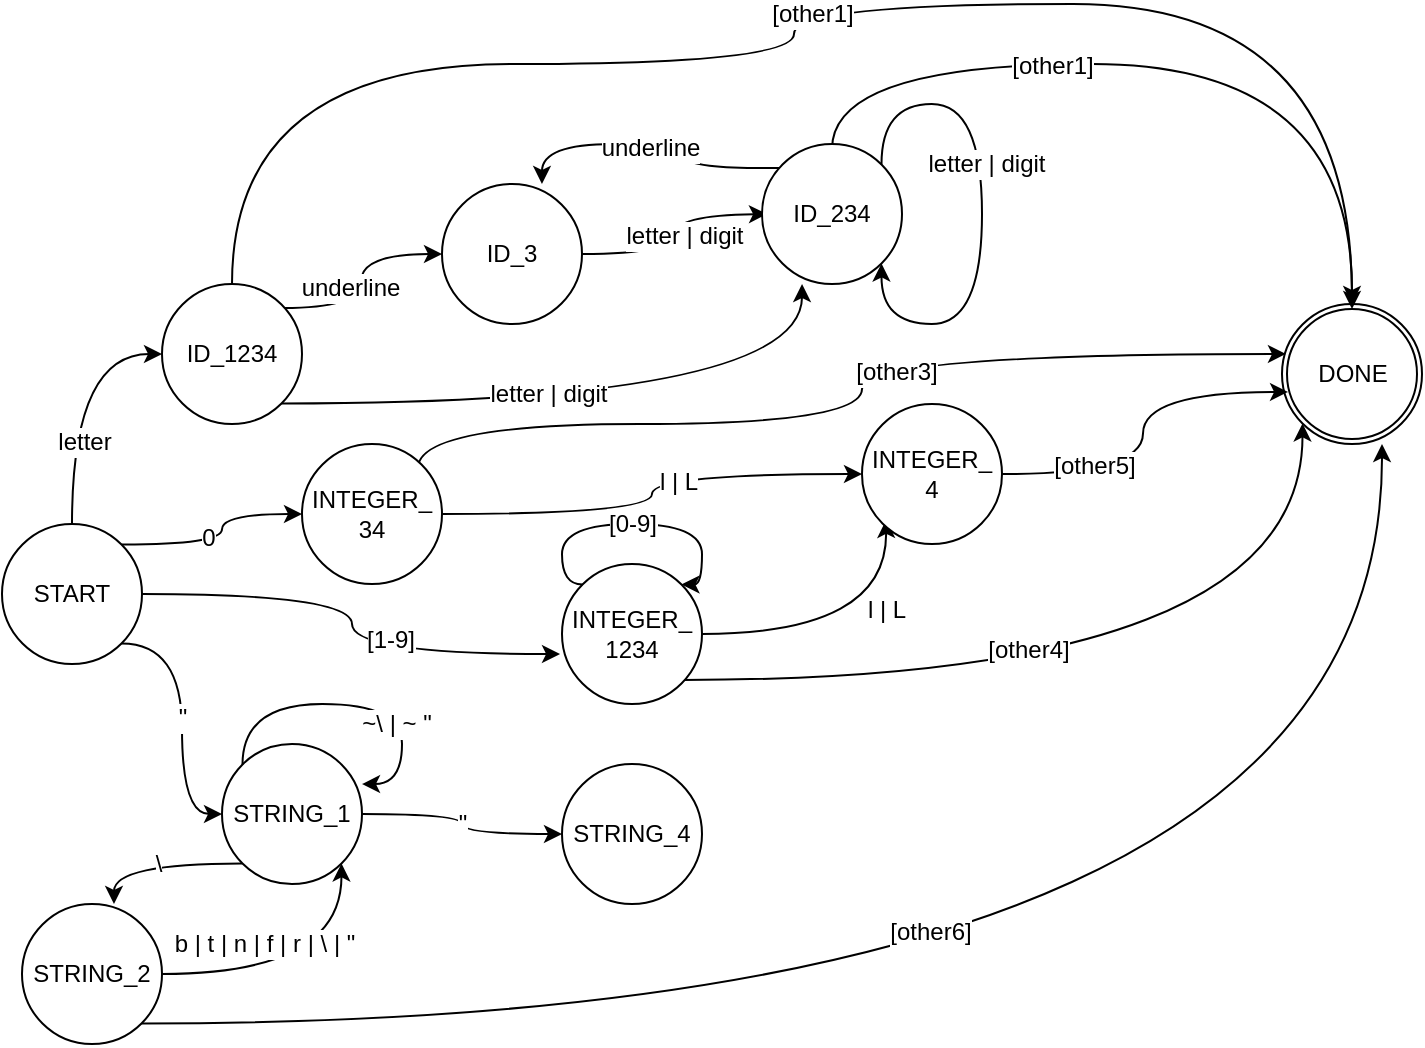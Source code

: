 <mxfile version="14.6.0" type="device"><diagram id="hlK4YGG7fTrMl1VNciC6" name="Page-1"><mxGraphModel dx="1892" dy="926" grid="1" gridSize="10" guides="1" tooltips="1" connect="1" arrows="1" fold="1" page="1" pageScale="1" pageWidth="850" pageHeight="1100" math="0" shadow="0"><root><mxCell id="0"/><mxCell id="1" parent="0"/><mxCell id="E-64J7fNOJWmhFd6MUsA-51" style="edgeStyle=orthogonalEdgeStyle;curved=1;rounded=0;orthogonalLoop=1;jettySize=auto;html=1;exitX=0.5;exitY=0;exitDx=0;exitDy=0;entryX=0;entryY=0.5;entryDx=0;entryDy=0;fontSize=12;" edge="1" parent="1" source="E-64J7fNOJWmhFd6MUsA-1" target="E-64J7fNOJWmhFd6MUsA-41"><mxGeometry relative="1" as="geometry"/></mxCell><mxCell id="E-64J7fNOJWmhFd6MUsA-71" value="letter" style="edgeLabel;html=1;align=center;verticalAlign=middle;resizable=0;points=[];fontSize=12;" vertex="1" connectable="0" parent="E-64J7fNOJWmhFd6MUsA-51"><mxGeometry x="-0.373" y="-6" relative="1" as="geometry"><mxPoint as="offset"/></mxGeometry></mxCell><mxCell id="E-64J7fNOJWmhFd6MUsA-87" style="edgeStyle=orthogonalEdgeStyle;curved=1;rounded=0;orthogonalLoop=1;jettySize=auto;html=1;exitX=1;exitY=0.5;exitDx=0;exitDy=0;entryX=-0.014;entryY=0.643;entryDx=0;entryDy=0;entryPerimeter=0;fontSize=12;" edge="1" parent="1" source="E-64J7fNOJWmhFd6MUsA-1" target="E-64J7fNOJWmhFd6MUsA-66"><mxGeometry relative="1" as="geometry"/></mxCell><mxCell id="E-64J7fNOJWmhFd6MUsA-88" value="[1-9]" style="edgeLabel;html=1;align=center;verticalAlign=middle;resizable=0;points=[];fontSize=12;" vertex="1" connectable="0" parent="E-64J7fNOJWmhFd6MUsA-87"><mxGeometry x="0.284" y="7" relative="1" as="geometry"><mxPoint as="offset"/></mxGeometry></mxCell><mxCell id="E-64J7fNOJWmhFd6MUsA-94" value="&quot;" style="edgeStyle=orthogonalEdgeStyle;curved=1;rounded=0;orthogonalLoop=1;jettySize=auto;html=1;exitX=1;exitY=1;exitDx=0;exitDy=0;entryX=0;entryY=0.5;entryDx=0;entryDy=0;fontSize=12;" edge="1" parent="1" source="E-64J7fNOJWmhFd6MUsA-1" target="E-64J7fNOJWmhFd6MUsA-40"><mxGeometry relative="1" as="geometry"/></mxCell><mxCell id="E-64J7fNOJWmhFd6MUsA-118" style="edgeStyle=orthogonalEdgeStyle;curved=1;rounded=0;orthogonalLoop=1;jettySize=auto;html=1;exitX=1;exitY=0;exitDx=0;exitDy=0;entryX=0;entryY=0.5;entryDx=0;entryDy=0;fontSize=12;" edge="1" parent="1" source="E-64J7fNOJWmhFd6MUsA-1" target="E-64J7fNOJWmhFd6MUsA-60"><mxGeometry relative="1" as="geometry"/></mxCell><mxCell id="E-64J7fNOJWmhFd6MUsA-119" value="0" style="edgeLabel;html=1;align=center;verticalAlign=middle;resizable=0;points=[];fontSize=12;" vertex="1" connectable="0" parent="E-64J7fNOJWmhFd6MUsA-118"><mxGeometry x="-0.183" y="4" relative="1" as="geometry"><mxPoint as="offset"/></mxGeometry></mxCell><mxCell id="E-64J7fNOJWmhFd6MUsA-1" value="START" style="ellipse;whiteSpace=wrap;html=1;" vertex="1" parent="1"><mxGeometry x="180" y="350" width="70" height="70" as="geometry"/></mxCell><mxCell id="E-64J7fNOJWmhFd6MUsA-39" value="STRING_4" style="ellipse;whiteSpace=wrap;html=1;" vertex="1" parent="1"><mxGeometry x="460" y="470" width="70" height="70" as="geometry"/></mxCell><mxCell id="E-64J7fNOJWmhFd6MUsA-97" value="\" style="edgeStyle=orthogonalEdgeStyle;curved=1;rounded=0;orthogonalLoop=1;jettySize=auto;html=1;exitX=0;exitY=1;exitDx=0;exitDy=0;entryX=0.657;entryY=0;entryDx=0;entryDy=0;entryPerimeter=0;fontSize=12;" edge="1" parent="1" source="E-64J7fNOJWmhFd6MUsA-40" target="E-64J7fNOJWmhFd6MUsA-69"><mxGeometry relative="1" as="geometry"/></mxCell><mxCell id="E-64J7fNOJWmhFd6MUsA-101" value="&quot;" style="edgeStyle=orthogonalEdgeStyle;curved=1;rounded=0;orthogonalLoop=1;jettySize=auto;html=1;exitX=1;exitY=0.5;exitDx=0;exitDy=0;entryX=0;entryY=0.5;entryDx=0;entryDy=0;fontSize=12;" edge="1" parent="1" source="E-64J7fNOJWmhFd6MUsA-40" target="E-64J7fNOJWmhFd6MUsA-39"><mxGeometry relative="1" as="geometry"/></mxCell><mxCell id="E-64J7fNOJWmhFd6MUsA-40" value="STRING_1" style="ellipse;whiteSpace=wrap;html=1;" vertex="1" parent="1"><mxGeometry x="290" y="460" width="70" height="70" as="geometry"/></mxCell><mxCell id="E-64J7fNOJWmhFd6MUsA-57" style="edgeStyle=orthogonalEdgeStyle;curved=1;rounded=0;orthogonalLoop=1;jettySize=auto;html=1;exitX=1;exitY=0.5;exitDx=0;exitDy=0;fontSize=12;" edge="1" parent="1" source="E-64J7fNOJWmhFd6MUsA-55"><mxGeometry relative="1" as="geometry"><mxPoint x="562.5" y="195" as="targetPoint"/></mxGeometry></mxCell><mxCell id="E-64J7fNOJWmhFd6MUsA-73" value="letter | digit" style="edgeLabel;html=1;align=center;verticalAlign=middle;resizable=0;points=[];fontSize=12;" vertex="1" connectable="0" parent="E-64J7fNOJWmhFd6MUsA-57"><mxGeometry x="0.001" y="-4" relative="1" as="geometry"><mxPoint as="offset"/></mxGeometry></mxCell><mxCell id="E-64J7fNOJWmhFd6MUsA-55" value="ID_3" style="ellipse;whiteSpace=wrap;html=1;" vertex="1" parent="1"><mxGeometry x="400" y="180" width="70" height="70" as="geometry"/></mxCell><mxCell id="E-64J7fNOJWmhFd6MUsA-56" style="edgeStyle=orthogonalEdgeStyle;curved=1;rounded=0;orthogonalLoop=1;jettySize=auto;html=1;exitX=1;exitY=0;exitDx=0;exitDy=0;entryX=0;entryY=0.5;entryDx=0;entryDy=0;fontSize=12;" edge="1" parent="1" target="E-64J7fNOJWmhFd6MUsA-55"><mxGeometry relative="1" as="geometry"><mxPoint x="317.981" y="242.019" as="sourcePoint"/></mxGeometry></mxCell><mxCell id="E-64J7fNOJWmhFd6MUsA-72" value="underline" style="edgeLabel;html=1;align=center;verticalAlign=middle;resizable=0;points=[];fontSize=12;" vertex="1" connectable="0" parent="E-64J7fNOJWmhFd6MUsA-56"><mxGeometry x="-0.049" y="6" relative="1" as="geometry"><mxPoint as="offset"/></mxGeometry></mxCell><mxCell id="E-64J7fNOJWmhFd6MUsA-74" style="edgeStyle=orthogonalEdgeStyle;curved=1;rounded=0;orthogonalLoop=1;jettySize=auto;html=1;exitX=0;exitY=0;exitDx=0;exitDy=0;entryX=0.714;entryY=0;entryDx=0;entryDy=0;entryPerimeter=0;fontSize=12;" edge="1" parent="1" target="E-64J7fNOJWmhFd6MUsA-55"><mxGeometry relative="1" as="geometry"><mxPoint x="572.019" y="172.019" as="sourcePoint"/></mxGeometry></mxCell><mxCell id="E-64J7fNOJWmhFd6MUsA-75" value="underline" style="edgeLabel;html=1;align=center;verticalAlign=middle;resizable=0;points=[];fontSize=12;" vertex="1" connectable="0" parent="E-64J7fNOJWmhFd6MUsA-74"><mxGeometry x="0.039" y="2" relative="1" as="geometry"><mxPoint as="offset"/></mxGeometry></mxCell><mxCell id="E-64J7fNOJWmhFd6MUsA-82" style="edgeStyle=orthogonalEdgeStyle;curved=1;rounded=0;orthogonalLoop=1;jettySize=auto;html=1;exitX=1;exitY=1;exitDx=0;exitDy=0;entryX=0.286;entryY=1;entryDx=0;entryDy=0;entryPerimeter=0;fontSize=12;" edge="1" parent="1" source="E-64J7fNOJWmhFd6MUsA-41" target="E-64J7fNOJWmhFd6MUsA-53"><mxGeometry relative="1" as="geometry"/></mxCell><mxCell id="E-64J7fNOJWmhFd6MUsA-83" value="letter | digit" style="edgeLabel;html=1;align=center;verticalAlign=middle;resizable=0;points=[];fontSize=12;" vertex="1" connectable="0" parent="E-64J7fNOJWmhFd6MUsA-82"><mxGeometry x="-0.167" y="5" relative="1" as="geometry"><mxPoint as="offset"/></mxGeometry></mxCell><mxCell id="E-64J7fNOJWmhFd6MUsA-89" style="edgeStyle=orthogonalEdgeStyle;curved=1;rounded=0;orthogonalLoop=1;jettySize=auto;html=1;exitX=1;exitY=0.5;exitDx=0;exitDy=0;entryX=0;entryY=1;entryDx=0;entryDy=0;fontSize=12;" edge="1" parent="1" source="E-64J7fNOJWmhFd6MUsA-66"><mxGeometry relative="1" as="geometry"><mxPoint x="622.019" y="347.981" as="targetPoint"/></mxGeometry></mxCell><mxCell id="E-64J7fNOJWmhFd6MUsA-90" value="l | L" style="edgeLabel;html=1;align=center;verticalAlign=middle;resizable=0;points=[];fontSize=12;" vertex="1" connectable="0" parent="E-64J7fNOJWmhFd6MUsA-89"><mxGeometry x="0.223" y="12" relative="1" as="geometry"><mxPoint as="offset"/></mxGeometry></mxCell><mxCell id="E-64J7fNOJWmhFd6MUsA-99" style="edgeStyle=orthogonalEdgeStyle;curved=1;rounded=0;orthogonalLoop=1;jettySize=auto;html=1;exitX=1;exitY=0.5;exitDx=0;exitDy=0;entryX=1;entryY=1;entryDx=0;entryDy=0;fontSize=12;" edge="1" parent="1" source="E-64J7fNOJWmhFd6MUsA-69" target="E-64J7fNOJWmhFd6MUsA-40"><mxGeometry relative="1" as="geometry"/></mxCell><mxCell id="E-64J7fNOJWmhFd6MUsA-100" value="b | t | n | f | r | \ | &quot;" style="edgeLabel;html=1;align=center;verticalAlign=middle;resizable=0;points=[];fontSize=12;" vertex="1" connectable="0" parent="E-64J7fNOJWmhFd6MUsA-99"><mxGeometry x="-0.296" y="15" relative="1" as="geometry"><mxPoint as="offset"/></mxGeometry></mxCell><mxCell id="E-64J7fNOJWmhFd6MUsA-103" style="edgeStyle=orthogonalEdgeStyle;curved=1;rounded=0;orthogonalLoop=1;jettySize=auto;html=1;exitX=0;exitY=0;exitDx=0;exitDy=0;entryX=1;entryY=0.286;entryDx=0;entryDy=0;entryPerimeter=0;fontSize=12;" edge="1" parent="1" source="E-64J7fNOJWmhFd6MUsA-40" target="E-64J7fNOJWmhFd6MUsA-40"><mxGeometry relative="1" as="geometry"/></mxCell><mxCell id="E-64J7fNOJWmhFd6MUsA-104" value="~\ | ~ &quot;" style="edgeLabel;html=1;align=center;verticalAlign=middle;resizable=0;points=[];fontSize=12;" vertex="1" connectable="0" parent="E-64J7fNOJWmhFd6MUsA-103"><mxGeometry x="0.412" y="-3" relative="1" as="geometry"><mxPoint as="offset"/></mxGeometry></mxCell><mxCell id="E-64J7fNOJWmhFd6MUsA-105" value="[0-9]" style="edgeStyle=orthogonalEdgeStyle;curved=1;rounded=0;orthogonalLoop=1;jettySize=auto;html=1;exitX=1;exitY=0;exitDx=0;exitDy=0;fontSize=12;" edge="1" parent="1"><mxGeometry relative="1" as="geometry"><mxPoint x="470" y="382" as="targetPoint"/><mxPoint x="517.981" y="382.019" as="sourcePoint"/></mxGeometry></mxCell><mxCell id="E-64J7fNOJWmhFd6MUsA-106" value="" style="group" vertex="1" connectable="0" parent="1"><mxGeometry x="820" y="240" width="70" height="70" as="geometry"/></mxCell><mxCell id="E-64J7fNOJWmhFd6MUsA-107" value="" style="ellipse;whiteSpace=wrap;html=1;" vertex="1" parent="E-64J7fNOJWmhFd6MUsA-106"><mxGeometry width="70" height="70" as="geometry"/></mxCell><mxCell id="E-64J7fNOJWmhFd6MUsA-108" value="DONE" style="ellipse;whiteSpace=wrap;html=1;aspect=fixed;fontSize=12;" vertex="1" parent="E-64J7fNOJWmhFd6MUsA-106"><mxGeometry x="2.5" y="2.5" width="65" height="65" as="geometry"/></mxCell><mxCell id="E-64J7fNOJWmhFd6MUsA-109" style="edgeStyle=orthogonalEdgeStyle;curved=1;rounded=0;orthogonalLoop=1;jettySize=auto;html=1;exitX=0.5;exitY=0;exitDx=0;exitDy=0;entryX=0.5;entryY=0;entryDx=0;entryDy=0;fontSize=12;" edge="1" parent="1" target="E-64J7fNOJWmhFd6MUsA-107"><mxGeometry relative="1" as="geometry"><mxPoint x="595" y="162.5" as="sourcePoint"/><Array as="points"><mxPoint x="595" y="120"/><mxPoint x="855" y="120"/></Array></mxGeometry></mxCell><mxCell id="E-64J7fNOJWmhFd6MUsA-123" value="[other1]" style="edgeLabel;html=1;align=center;verticalAlign=middle;resizable=0;points=[];fontSize=12;" vertex="1" connectable="0" parent="E-64J7fNOJWmhFd6MUsA-109"><mxGeometry x="-0.28" y="-1" relative="1" as="geometry"><mxPoint as="offset"/></mxGeometry></mxCell><mxCell id="E-64J7fNOJWmhFd6MUsA-110" style="edgeStyle=orthogonalEdgeStyle;curved=1;rounded=0;orthogonalLoop=1;jettySize=auto;html=1;exitX=0.5;exitY=0;exitDx=0;exitDy=0;fontSize=12;" edge="1" parent="1" source="E-64J7fNOJWmhFd6MUsA-41" target="E-64J7fNOJWmhFd6MUsA-108"><mxGeometry relative="1" as="geometry"><Array as="points"><mxPoint x="295" y="120"/><mxPoint x="576" y="120"/><mxPoint x="576" y="90"/><mxPoint x="855" y="90"/></Array></mxGeometry></mxCell><mxCell id="E-64J7fNOJWmhFd6MUsA-122" value="[other1]" style="edgeLabel;html=1;align=center;verticalAlign=middle;resizable=0;points=[];fontSize=12;" vertex="1" connectable="0" parent="E-64J7fNOJWmhFd6MUsA-110"><mxGeometry x="0.008" y="-5" relative="1" as="geometry"><mxPoint as="offset"/></mxGeometry></mxCell><mxCell id="E-64J7fNOJWmhFd6MUsA-113" style="edgeStyle=orthogonalEdgeStyle;curved=1;rounded=0;orthogonalLoop=1;jettySize=auto;html=1;exitX=1;exitY=0;exitDx=0;exitDy=0;entryX=-0.008;entryY=0.346;entryDx=0;entryDy=0;entryPerimeter=0;fontSize=12;" edge="1" parent="1" target="E-64J7fNOJWmhFd6MUsA-108"><mxGeometry relative="1" as="geometry"><mxPoint x="387.981" y="322.019" as="sourcePoint"/><Array as="points"><mxPoint x="388" y="300"/><mxPoint x="610" y="300"/><mxPoint x="610" y="265"/></Array></mxGeometry></mxCell><mxCell id="E-64J7fNOJWmhFd6MUsA-124" value="[other3]" style="edgeLabel;html=1;align=center;verticalAlign=middle;resizable=0;points=[];fontSize=12;" vertex="1" connectable="0" parent="E-64J7fNOJWmhFd6MUsA-113"><mxGeometry x="0.21" y="-9" relative="1" as="geometry"><mxPoint x="-1" as="offset"/></mxGeometry></mxCell><mxCell id="E-64J7fNOJWmhFd6MUsA-114" style="edgeStyle=orthogonalEdgeStyle;curved=1;rounded=0;orthogonalLoop=1;jettySize=auto;html=1;exitX=1;exitY=1;exitDx=0;exitDy=0;entryX=0;entryY=1;entryDx=0;entryDy=0;fontSize=12;" edge="1" parent="1" target="E-64J7fNOJWmhFd6MUsA-107"><mxGeometry relative="1" as="geometry"><mxPoint x="517.981" y="427.981" as="sourcePoint"/></mxGeometry></mxCell><mxCell id="E-64J7fNOJWmhFd6MUsA-129" value="[other4]" style="edgeLabel;html=1;align=center;verticalAlign=middle;resizable=0;points=[];fontSize=12;" vertex="1" connectable="0" parent="E-64J7fNOJWmhFd6MUsA-114"><mxGeometry x="-0.207" y="16" relative="1" as="geometry"><mxPoint as="offset"/></mxGeometry></mxCell><mxCell id="E-64J7fNOJWmhFd6MUsA-115" style="edgeStyle=orthogonalEdgeStyle;curved=1;rounded=0;orthogonalLoop=1;jettySize=auto;html=1;exitX=1;exitY=0.5;exitDx=0;exitDy=0;entryX=0.008;entryY=0.638;entryDx=0;entryDy=0;entryPerimeter=0;fontSize=12;" edge="1" parent="1" target="E-64J7fNOJWmhFd6MUsA-108"><mxGeometry relative="1" as="geometry"><mxPoint x="677.5" y="325" as="sourcePoint"/></mxGeometry></mxCell><mxCell id="E-64J7fNOJWmhFd6MUsA-130" value="[other5]" style="edgeLabel;html=1;align=center;verticalAlign=middle;resizable=0;points=[];fontSize=12;" vertex="1" connectable="0" parent="E-64J7fNOJWmhFd6MUsA-115"><mxGeometry x="-0.481" y="5" relative="1" as="geometry"><mxPoint as="offset"/></mxGeometry></mxCell><mxCell id="E-64J7fNOJWmhFd6MUsA-116" style="edgeStyle=orthogonalEdgeStyle;curved=1;rounded=0;orthogonalLoop=1;jettySize=auto;html=1;exitX=1;exitY=1;exitDx=0;exitDy=0;fontSize=12;" edge="1" parent="1" source="E-64J7fNOJWmhFd6MUsA-69"><mxGeometry relative="1" as="geometry"><mxPoint x="870" y="310" as="targetPoint"/></mxGeometry></mxCell><mxCell id="E-64J7fNOJWmhFd6MUsA-131" value="[other6]" style="edgeLabel;html=1;align=center;verticalAlign=middle;resizable=0;points=[];fontSize=12;" vertex="1" connectable="0" parent="E-64J7fNOJWmhFd6MUsA-116"><mxGeometry x="-0.134" y="46" relative="1" as="geometry"><mxPoint as="offset"/></mxGeometry></mxCell><mxCell id="E-64J7fNOJWmhFd6MUsA-53" value="ID_234" style="ellipse;whiteSpace=wrap;html=1;" vertex="1" parent="1"><mxGeometry x="560" y="160" width="70" height="70" as="geometry"/></mxCell><mxCell id="E-64J7fNOJWmhFd6MUsA-80" style="edgeStyle=orthogonalEdgeStyle;curved=1;rounded=0;orthogonalLoop=1;jettySize=auto;html=1;exitX=1;exitY=0;exitDx=0;exitDy=0;entryX=1;entryY=1;entryDx=0;entryDy=0;fontSize=12;" edge="1" parent="1" source="E-64J7fNOJWmhFd6MUsA-53" target="E-64J7fNOJWmhFd6MUsA-53"><mxGeometry x="560" y="160" as="geometry"><Array as="points"><mxPoint x="620" y="140"/><mxPoint x="670" y="140"/><mxPoint x="670" y="250"/><mxPoint x="620" y="250"/></Array></mxGeometry></mxCell><mxCell id="E-64J7fNOJWmhFd6MUsA-81" value="letter | digit" style="edgeLabel;html=1;align=center;verticalAlign=middle;resizable=0;points=[];fontSize=12;" vertex="1" connectable="0" parent="E-64J7fNOJWmhFd6MUsA-80"><mxGeometry x="-0.19" y="2" relative="1" as="geometry"><mxPoint as="offset"/></mxGeometry></mxCell><mxCell id="E-64J7fNOJWmhFd6MUsA-41" value="ID_1234" style="ellipse;whiteSpace=wrap;html=1;" vertex="1" parent="1"><mxGeometry x="260" y="230" width="70" height="70" as="geometry"/></mxCell><mxCell id="E-64J7fNOJWmhFd6MUsA-125" style="edgeStyle=orthogonalEdgeStyle;curved=1;rounded=0;orthogonalLoop=1;jettySize=auto;html=1;exitX=1;exitY=0.5;exitDx=0;exitDy=0;entryX=0;entryY=0.5;entryDx=0;entryDy=0;fontSize=12;" edge="1" parent="1" source="E-64J7fNOJWmhFd6MUsA-60" target="E-64J7fNOJWmhFd6MUsA-63"><mxGeometry relative="1" as="geometry"/></mxCell><mxCell id="E-64J7fNOJWmhFd6MUsA-126" value="l | L" style="edgeLabel;html=1;align=center;verticalAlign=middle;resizable=0;points=[];fontSize=12;" vertex="1" connectable="0" parent="E-64J7fNOJWmhFd6MUsA-125"><mxGeometry x="0.196" y="-4" relative="1" as="geometry"><mxPoint as="offset"/></mxGeometry></mxCell><mxCell id="E-64J7fNOJWmhFd6MUsA-60" value="INTEGER_&lt;br&gt;34" style="ellipse;whiteSpace=wrap;html=1;" vertex="1" parent="1"><mxGeometry x="330" y="310" width="70" height="70" as="geometry"/></mxCell><mxCell id="E-64J7fNOJWmhFd6MUsA-63" value="INTEGER_&lt;br&gt;4" style="ellipse;whiteSpace=wrap;html=1;" vertex="1" parent="1"><mxGeometry x="610" y="290" width="70" height="70" as="geometry"/></mxCell><mxCell id="E-64J7fNOJWmhFd6MUsA-66" value="INTEGER_&lt;br&gt;1234" style="ellipse;whiteSpace=wrap;html=1;" vertex="1" parent="1"><mxGeometry x="460" y="370" width="70" height="70" as="geometry"/></mxCell><mxCell id="E-64J7fNOJWmhFd6MUsA-128" value="[0-9]" style="edgeStyle=orthogonalEdgeStyle;curved=1;rounded=0;orthogonalLoop=1;jettySize=auto;html=1;exitX=0;exitY=0;exitDx=0;exitDy=0;entryX=1;entryY=0;entryDx=0;entryDy=0;fontSize=12;" edge="1" parent="1" source="E-64J7fNOJWmhFd6MUsA-66" target="E-64J7fNOJWmhFd6MUsA-66"><mxGeometry relative="1" as="geometry"><Array as="points"><mxPoint x="460" y="380"/><mxPoint x="460" y="350"/><mxPoint x="530" y="350"/><mxPoint x="530" y="380"/></Array></mxGeometry></mxCell><mxCell id="E-64J7fNOJWmhFd6MUsA-69" value="STRING_2" style="ellipse;whiteSpace=wrap;html=1;" vertex="1" parent="1"><mxGeometry x="190" y="540" width="70" height="70" as="geometry"/></mxCell></root></mxGraphModel></diagram></mxfile>